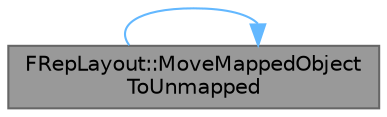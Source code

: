 digraph "FRepLayout::MoveMappedObjectToUnmapped"
{
 // INTERACTIVE_SVG=YES
 // LATEX_PDF_SIZE
  bgcolor="transparent";
  edge [fontname=Helvetica,fontsize=10,labelfontname=Helvetica,labelfontsize=10];
  node [fontname=Helvetica,fontsize=10,shape=box,height=0.2,width=0.4];
  rankdir="RL";
  Node1 [id="Node000001",label="FRepLayout::MoveMappedObject\lToUnmapped",height=0.2,width=0.4,color="gray40", fillcolor="grey60", style="filled", fontcolor="black",tooltip="Called to indicate that the object referenced by the FNetworkGUID is no longer mapped."];
  Node1 -> Node1 [id="edge1_Node000001_Node000001",dir="back",color="steelblue1",style="solid",tooltip=" "];
}
